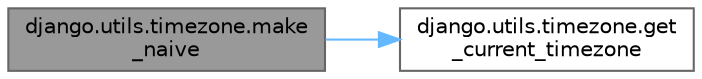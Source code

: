 digraph "django.utils.timezone.make_naive"
{
 // LATEX_PDF_SIZE
  bgcolor="transparent";
  edge [fontname=Helvetica,fontsize=10,labelfontname=Helvetica,labelfontsize=10];
  node [fontname=Helvetica,fontsize=10,shape=box,height=0.2,width=0.4];
  rankdir="LR";
  Node1 [id="Node000001",label="django.utils.timezone.make\l_naive",height=0.2,width=0.4,color="gray40", fillcolor="grey60", style="filled", fontcolor="black",tooltip=" "];
  Node1 -> Node2 [id="edge1_Node000001_Node000002",color="steelblue1",style="solid",tooltip=" "];
  Node2 [id="Node000002",label="django.utils.timezone.get\l_current_timezone",height=0.2,width=0.4,color="grey40", fillcolor="white", style="filled",URL="$namespacedjango_1_1utils_1_1timezone.html#a19895bbccea4280110e7bec55387e4dc",tooltip=" "];
}
